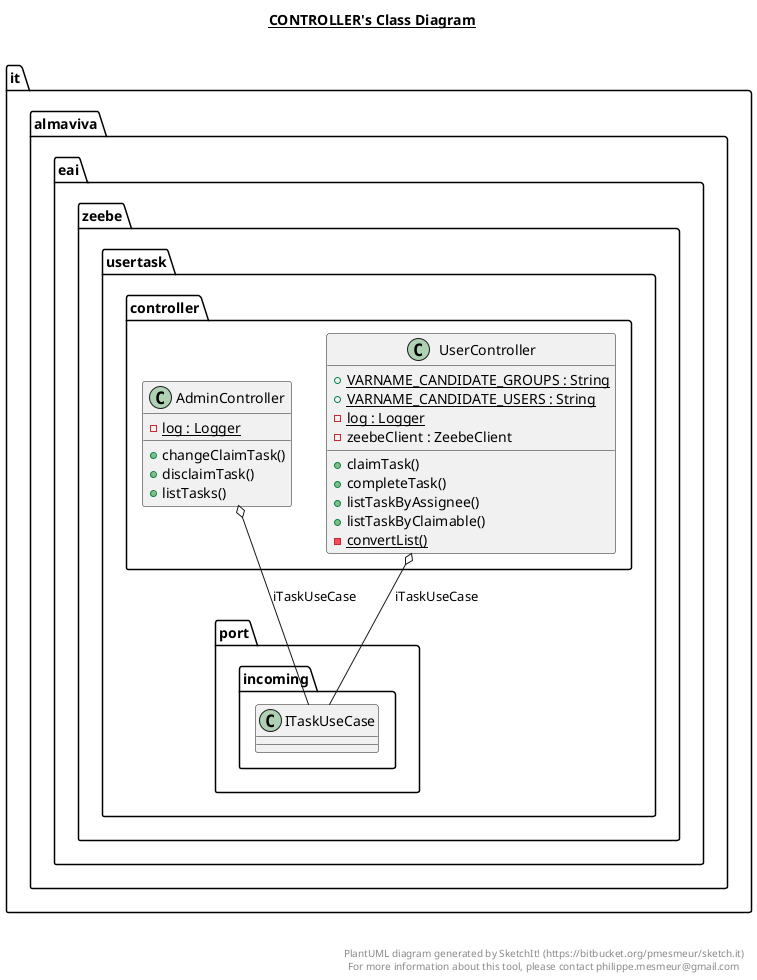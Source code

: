 @startuml

title __CONTROLLER's Class Diagram__\n

  namespace it.almaviva.eai.zeebe.usertask {
    namespace controller {
      class it.almaviva.eai.zeebe.usertask.controller.AdminController {
          {static} - log : Logger
          + changeClaimTask()
          + disclaimTask()
          + listTasks()
      }
    }
  }
  

  namespace it.almaviva.eai.zeebe.usertask {
    namespace controller {
      class it.almaviva.eai.zeebe.usertask.controller.UserController {
          {static} + VARNAME_CANDIDATE_GROUPS : String
          {static} + VARNAME_CANDIDATE_USERS : String
          {static} - log : Logger
          - zeebeClient : ZeebeClient
          + claimTask()
          + completeTask()
          + listTaskByAssignee()
          + listTaskByClaimable()
          {static} - convertList()
      }
    }
  }
  

  it.almaviva.eai.zeebe.usertask.controller.AdminController o-- it.almaviva.eai.zeebe.usertask.port.incoming.ITaskUseCase : iTaskUseCase
  it.almaviva.eai.zeebe.usertask.controller.UserController o-- it.almaviva.eai.zeebe.usertask.port.incoming.ITaskUseCase : iTaskUseCase


right footer


PlantUML diagram generated by SketchIt! (https://bitbucket.org/pmesmeur/sketch.it)
For more information about this tool, please contact philippe.mesmeur@gmail.com
endfooter

@enduml
